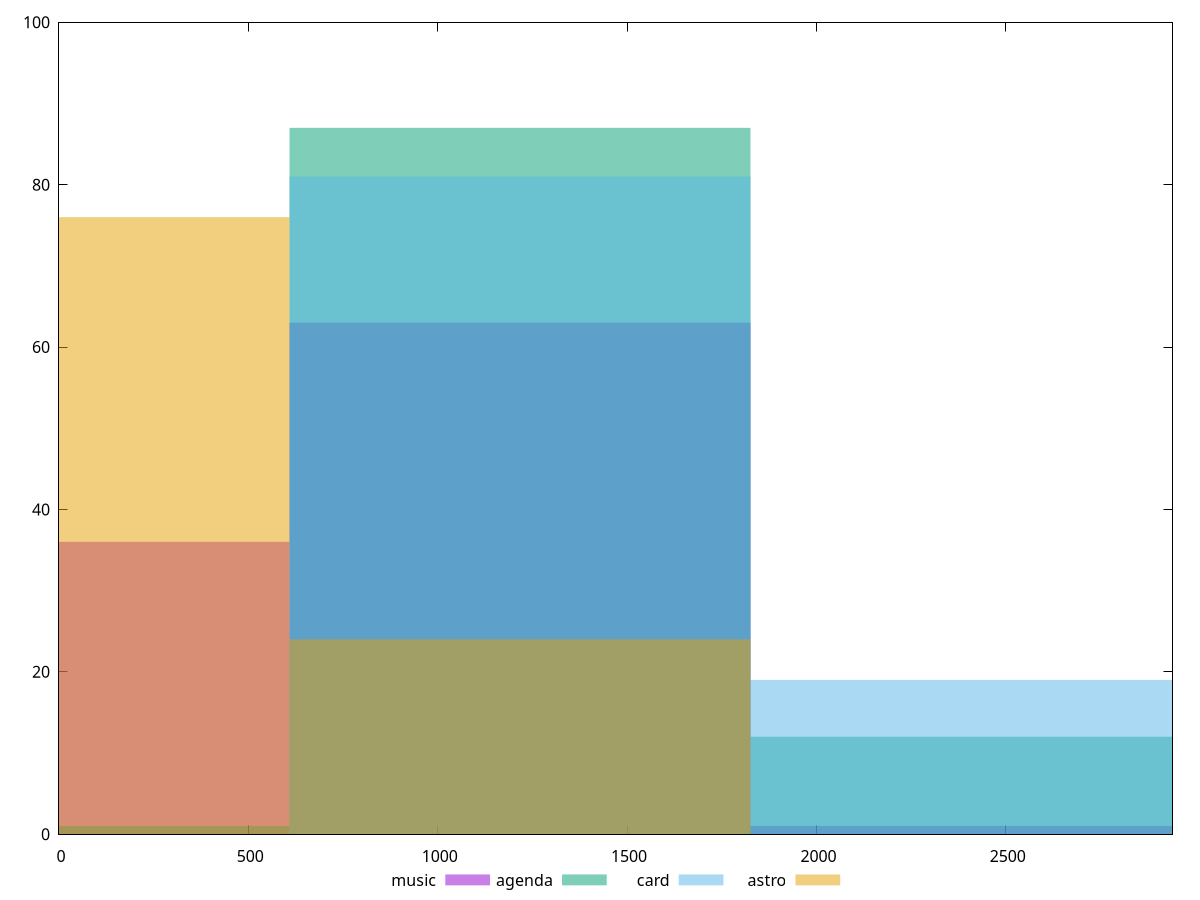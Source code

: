 reset

$music <<EOF
0 36
1217.1809983276007 63
2434.3619966552014 1
EOF

$agenda <<EOF
1217.1809983276007 87
0 1
2434.3619966552014 12
EOF

$card <<EOF
1217.1809983276007 81
2434.3619966552014 19
EOF

$astro <<EOF
1217.1809983276007 24
0 76
EOF

set key outside below
set boxwidth 1217.1809983276007
set xrange [0:2940]
set yrange [0:100]
set trange [0:100]
set style fill transparent solid 0.5 noborder
set terminal svg size 640, 520 enhanced background rgb 'white'
set output "reports/report_00028_2021-02-24T12-49-42.674Z/uses-http2/comparison/histogram/all_raw.svg"

plot $music title "music" with boxes, \
     $agenda title "agenda" with boxes, \
     $card title "card" with boxes, \
     $astro title "astro" with boxes

reset
